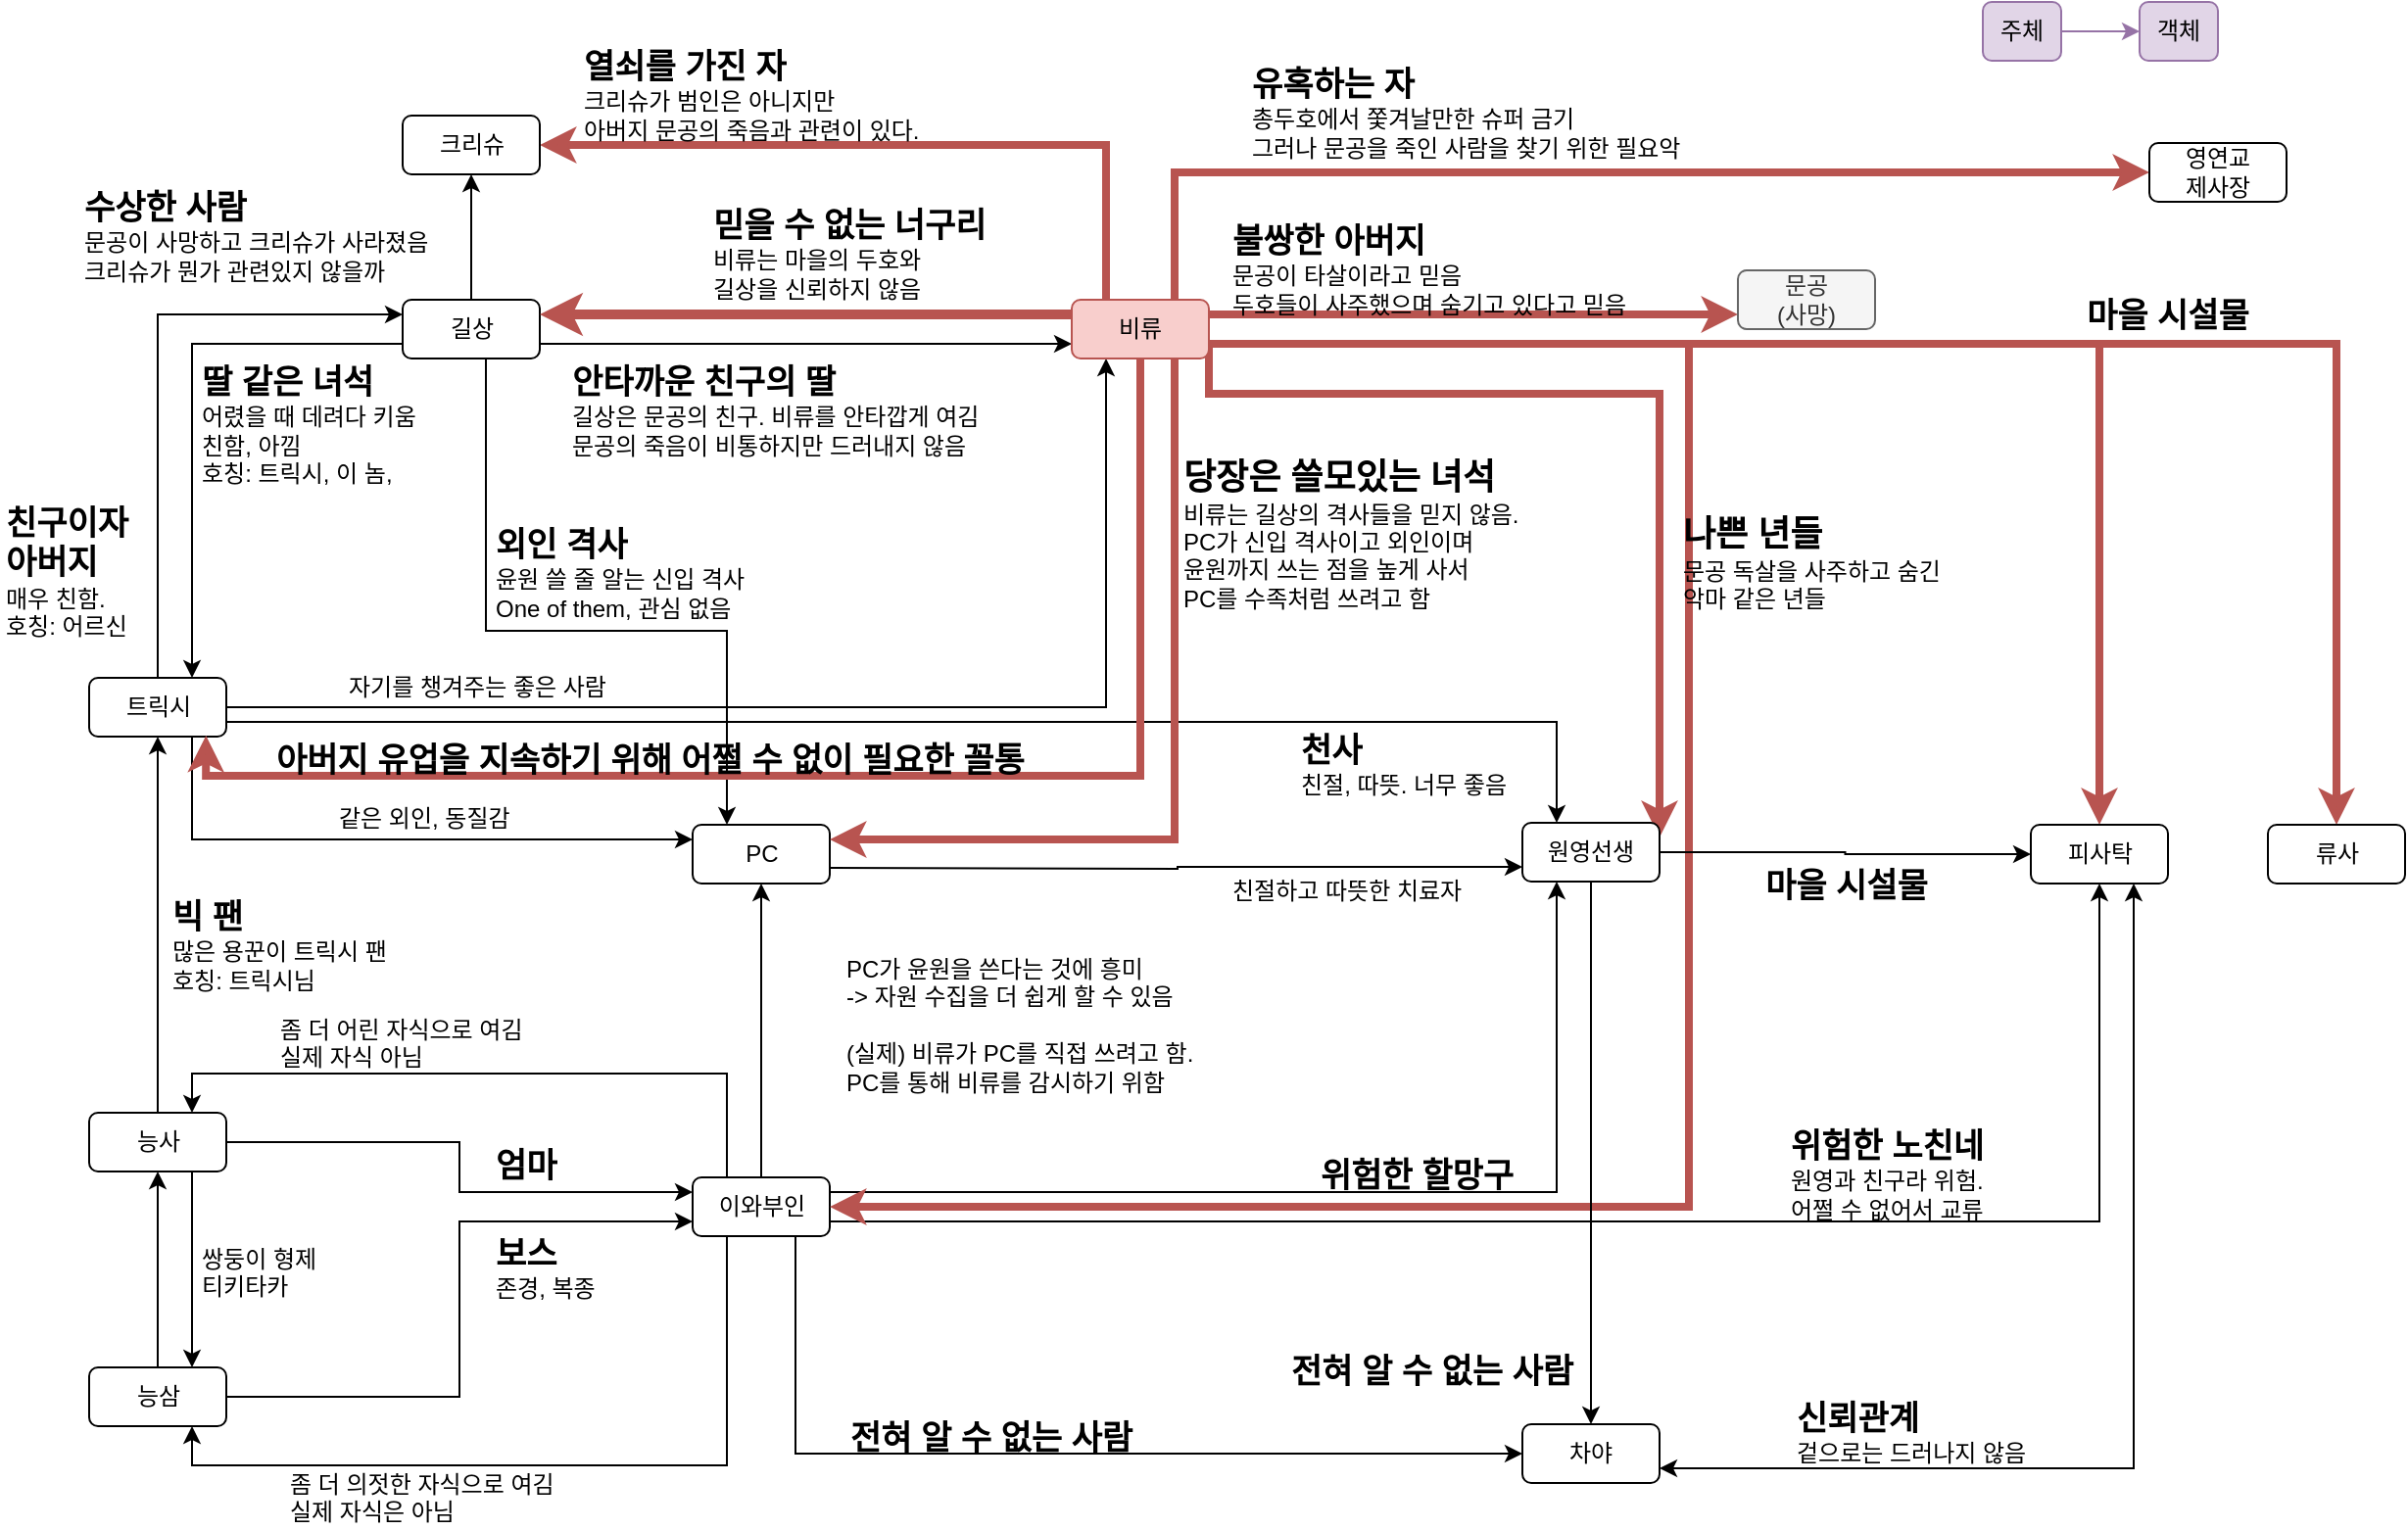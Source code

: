 <mxfile version="10.6.0" type="github"><diagram id="5sqOHkreRRUBFWNwRlSK" name="Page-1"><mxGraphModel dx="1405" dy="946" grid="1" gridSize="10" guides="1" tooltips="1" connect="1" arrows="1" fold="1" page="1" pageScale="1" pageWidth="1169" pageHeight="827" math="0" shadow="0"><root><mxCell id="0"/><mxCell id="1" parent="0"/><mxCell id="yZCwrsXj3De1I0MbqvRj-1" style="edgeStyle=orthogonalEdgeStyle;rounded=0;orthogonalLoop=1;jettySize=auto;html=1;exitX=0.75;exitY=1;exitDx=0;exitDy=0;entryX=0;entryY=0.25;entryDx=0;entryDy=0;" parent="1" source="yZCwrsXj3De1I0MbqvRj-5" target="yZCwrsXj3De1I0MbqvRj-12" edge="1"><mxGeometry relative="1" as="geometry"/></mxCell><mxCell id="yZCwrsXj3De1I0MbqvRj-2" style="edgeStyle=orthogonalEdgeStyle;rounded=0;orthogonalLoop=1;jettySize=auto;html=1;exitX=1;exitY=0.75;exitDx=0;exitDy=0;entryX=0.25;entryY=0;entryDx=0;entryDy=0;strokeWidth=1;" parent="1" source="yZCwrsXj3De1I0MbqvRj-5" target="yZCwrsXj3De1I0MbqvRj-66" edge="1"><mxGeometry relative="1" as="geometry"/></mxCell><mxCell id="yZCwrsXj3De1I0MbqvRj-3" style="edgeStyle=orthogonalEdgeStyle;rounded=0;orthogonalLoop=1;jettySize=auto;html=1;exitX=1;exitY=0.5;exitDx=0;exitDy=0;entryX=0.25;entryY=1;entryDx=0;entryDy=0;strokeWidth=1;" parent="1" source="yZCwrsXj3De1I0MbqvRj-5" target="yZCwrsXj3De1I0MbqvRj-40" edge="1"><mxGeometry relative="1" as="geometry"><mxPoint x="541.5" y="193" as="targetPoint"/></mxGeometry></mxCell><mxCell id="yZCwrsXj3De1I0MbqvRj-4" style="edgeStyle=orthogonalEdgeStyle;rounded=0;orthogonalLoop=1;jettySize=auto;html=1;exitX=0.5;exitY=0;exitDx=0;exitDy=0;entryX=0;entryY=0.25;entryDx=0;entryDy=0;strokeWidth=1;" parent="1" source="yZCwrsXj3De1I0MbqvRj-5" target="yZCwrsXj3De1I0MbqvRj-10" edge="1"><mxGeometry relative="1" as="geometry"/></mxCell><mxCell id="yZCwrsXj3De1I0MbqvRj-5" value="트릭시&lt;br&gt;" style="rounded=1;whiteSpace=wrap;html=1;" parent="1" vertex="1"><mxGeometry x="63.5" y="355" width="70" height="30" as="geometry"/></mxCell><mxCell id="yZCwrsXj3De1I0MbqvRj-6" style="edgeStyle=orthogonalEdgeStyle;rounded=0;orthogonalLoop=1;jettySize=auto;html=1;exitX=0.25;exitY=1;exitDx=0;exitDy=0;entryX=0.25;entryY=0;entryDx=0;entryDy=0;strokeWidth=1;" parent="1" source="yZCwrsXj3De1I0MbqvRj-10" target="yZCwrsXj3De1I0MbqvRj-12" edge="1"><mxGeometry relative="1" as="geometry"><Array as="points"><mxPoint x="266" y="331"/><mxPoint x="389" y="331"/></Array></mxGeometry></mxCell><mxCell id="yZCwrsXj3De1I0MbqvRj-7" style="edgeStyle=orthogonalEdgeStyle;rounded=0;orthogonalLoop=1;jettySize=auto;html=1;exitX=1;exitY=0.75;exitDx=0;exitDy=0;entryX=0;entryY=0.75;entryDx=0;entryDy=0;strokeWidth=1;fillColor=#f8cecc;strokeColor=#000000;" parent="1" source="yZCwrsXj3De1I0MbqvRj-10" target="yZCwrsXj3De1I0MbqvRj-40" edge="1"><mxGeometry relative="1" as="geometry"/></mxCell><mxCell id="yZCwrsXj3De1I0MbqvRj-8" style="edgeStyle=orthogonalEdgeStyle;rounded=0;orthogonalLoop=1;jettySize=auto;html=1;exitX=0;exitY=0.75;exitDx=0;exitDy=0;entryX=0.75;entryY=0;entryDx=0;entryDy=0;strokeWidth=1;" parent="1" source="yZCwrsXj3De1I0MbqvRj-10" target="yZCwrsXj3De1I0MbqvRj-5" edge="1"><mxGeometry relative="1" as="geometry"/></mxCell><mxCell id="yZCwrsXj3De1I0MbqvRj-9" style="edgeStyle=orthogonalEdgeStyle;rounded=0;orthogonalLoop=1;jettySize=auto;html=1;exitX=0.5;exitY=0;exitDx=0;exitDy=0;strokeWidth=1;" parent="1" source="yZCwrsXj3De1I0MbqvRj-10" target="yZCwrsXj3De1I0MbqvRj-43" edge="1"><mxGeometry relative="1" as="geometry"/></mxCell><mxCell id="yZCwrsXj3De1I0MbqvRj-10" value="길상&lt;br&gt;" style="rounded=1;whiteSpace=wrap;html=1;" parent="1" vertex="1"><mxGeometry x="223.5" y="162" width="70" height="30" as="geometry"/></mxCell><mxCell id="yZCwrsXj3De1I0MbqvRj-11" style="edgeStyle=orthogonalEdgeStyle;rounded=0;orthogonalLoop=1;jettySize=auto;html=1;entryX=0;entryY=0.75;entryDx=0;entryDy=0;strokeWidth=1;" parent="1" target="yZCwrsXj3De1I0MbqvRj-66" edge="1"><mxGeometry relative="1" as="geometry"><mxPoint x="442" y="452" as="sourcePoint"/></mxGeometry></mxCell><mxCell id="yZCwrsXj3De1I0MbqvRj-12" value="PC&lt;br&gt;" style="rounded=1;whiteSpace=wrap;html=1;" parent="1" vertex="1"><mxGeometry x="371.5" y="430" width="70" height="30" as="geometry"/></mxCell><mxCell id="yZCwrsXj3De1I0MbqvRj-13" style="edgeStyle=orthogonalEdgeStyle;rounded=0;orthogonalLoop=1;jettySize=auto;html=1;exitX=0.5;exitY=0;exitDx=0;exitDy=0;entryX=0.5;entryY=1;entryDx=0;entryDy=0;strokeWidth=1;" parent="1" source="yZCwrsXj3De1I0MbqvRj-15" target="yZCwrsXj3De1I0MbqvRj-19" edge="1"><mxGeometry relative="1" as="geometry"/></mxCell><mxCell id="yZCwrsXj3De1I0MbqvRj-14" style="edgeStyle=orthogonalEdgeStyle;rounded=0;orthogonalLoop=1;jettySize=auto;html=1;exitX=1;exitY=0.5;exitDx=0;exitDy=0;entryX=0;entryY=0.75;entryDx=0;entryDy=0;strokeWidth=1;" parent="1" source="yZCwrsXj3De1I0MbqvRj-15" target="yZCwrsXj3De1I0MbqvRj-26" edge="1"><mxGeometry relative="1" as="geometry"/></mxCell><mxCell id="yZCwrsXj3De1I0MbqvRj-15" value="능삼&lt;br&gt;" style="rounded=1;whiteSpace=wrap;html=1;" parent="1" vertex="1"><mxGeometry x="63.5" y="707" width="70" height="30" as="geometry"/></mxCell><mxCell id="yZCwrsXj3De1I0MbqvRj-16" style="edgeStyle=orthogonalEdgeStyle;rounded=0;orthogonalLoop=1;jettySize=auto;html=1;exitX=0.5;exitY=0;exitDx=0;exitDy=0;strokeWidth=1;entryX=0.5;entryY=1;entryDx=0;entryDy=0;" parent="1" source="yZCwrsXj3De1I0MbqvRj-19" target="yZCwrsXj3De1I0MbqvRj-5" edge="1"><mxGeometry relative="1" as="geometry"><mxPoint x="153.5" y="387" as="targetPoint"/><Array as="points"><mxPoint x="99" y="460"/><mxPoint x="99" y="460"/></Array></mxGeometry></mxCell><mxCell id="yZCwrsXj3De1I0MbqvRj-17" style="edgeStyle=orthogonalEdgeStyle;rounded=0;orthogonalLoop=1;jettySize=auto;html=1;exitX=0.75;exitY=1;exitDx=0;exitDy=0;entryX=0.75;entryY=0;entryDx=0;entryDy=0;strokeWidth=1;" parent="1" source="yZCwrsXj3De1I0MbqvRj-19" target="yZCwrsXj3De1I0MbqvRj-15" edge="1"><mxGeometry relative="1" as="geometry"/></mxCell><mxCell id="yZCwrsXj3De1I0MbqvRj-18" style="edgeStyle=orthogonalEdgeStyle;rounded=0;orthogonalLoop=1;jettySize=auto;html=1;exitX=1;exitY=0.5;exitDx=0;exitDy=0;entryX=0;entryY=0.25;entryDx=0;entryDy=0;strokeWidth=1;" parent="1" source="yZCwrsXj3De1I0MbqvRj-19" target="yZCwrsXj3De1I0MbqvRj-26" edge="1"><mxGeometry relative="1" as="geometry"/></mxCell><mxCell id="yZCwrsXj3De1I0MbqvRj-19" value="능사&lt;br&gt;" style="rounded=1;whiteSpace=wrap;html=1;" parent="1" vertex="1"><mxGeometry x="63.5" y="577" width="70" height="30" as="geometry"/></mxCell><mxCell id="yZCwrsXj3De1I0MbqvRj-20" style="edgeStyle=orthogonalEdgeStyle;rounded=0;orthogonalLoop=1;jettySize=auto;html=1;exitX=0.25;exitY=1;exitDx=0;exitDy=0;entryX=0.75;entryY=1;entryDx=0;entryDy=0;strokeWidth=1;" parent="1" source="yZCwrsXj3De1I0MbqvRj-26" target="yZCwrsXj3De1I0MbqvRj-15" edge="1"><mxGeometry relative="1" as="geometry"/></mxCell><mxCell id="yZCwrsXj3De1I0MbqvRj-21" style="edgeStyle=orthogonalEdgeStyle;rounded=0;orthogonalLoop=1;jettySize=auto;html=1;exitX=0.25;exitY=0;exitDx=0;exitDy=0;entryX=0.75;entryY=0;entryDx=0;entryDy=0;strokeWidth=1;" parent="1" source="yZCwrsXj3De1I0MbqvRj-26" target="yZCwrsXj3De1I0MbqvRj-19" edge="1"><mxGeometry relative="1" as="geometry"/></mxCell><mxCell id="yZCwrsXj3De1I0MbqvRj-22" style="edgeStyle=orthogonalEdgeStyle;rounded=0;orthogonalLoop=1;jettySize=auto;html=1;exitX=1;exitY=0.25;exitDx=0;exitDy=0;entryX=0.25;entryY=1;entryDx=0;entryDy=0;strokeWidth=1;" parent="1" source="yZCwrsXj3De1I0MbqvRj-26" target="yZCwrsXj3De1I0MbqvRj-66" edge="1"><mxGeometry relative="1" as="geometry"/></mxCell><mxCell id="yZCwrsXj3De1I0MbqvRj-23" style="edgeStyle=orthogonalEdgeStyle;rounded=0;orthogonalLoop=1;jettySize=auto;html=1;exitX=0.75;exitY=1;exitDx=0;exitDy=0;entryX=0;entryY=0.5;entryDx=0;entryDy=0;strokeWidth=1;" parent="1" source="yZCwrsXj3De1I0MbqvRj-26" target="yZCwrsXj3De1I0MbqvRj-67" edge="1"><mxGeometry relative="1" as="geometry"/></mxCell><mxCell id="yZCwrsXj3De1I0MbqvRj-24" style="edgeStyle=orthogonalEdgeStyle;rounded=0;orthogonalLoop=1;jettySize=auto;html=1;exitX=0.5;exitY=0;exitDx=0;exitDy=0;entryX=0.5;entryY=1;entryDx=0;entryDy=0;strokeWidth=1;" parent="1" source="yZCwrsXj3De1I0MbqvRj-26" target="yZCwrsXj3De1I0MbqvRj-12" edge="1"><mxGeometry relative="1" as="geometry"/></mxCell><mxCell id="yZCwrsXj3De1I0MbqvRj-25" style="edgeStyle=orthogonalEdgeStyle;rounded=0;orthogonalLoop=1;jettySize=auto;html=1;exitX=1;exitY=0.75;exitDx=0;exitDy=0;strokeWidth=1;entryX=0.5;entryY=1;entryDx=0;entryDy=0;" parent="1" source="yZCwrsXj3De1I0MbqvRj-26" target="yZCwrsXj3De1I0MbqvRj-62" edge="1"><mxGeometry relative="1" as="geometry"><mxPoint x="1010" y="460" as="targetPoint"/><Array as="points"><mxPoint x="1089" y="633"/></Array></mxGeometry></mxCell><mxCell id="yZCwrsXj3De1I0MbqvRj-26" value="이와부인&lt;br&gt;" style="rounded=1;whiteSpace=wrap;html=1;rotation=0;" parent="1" vertex="1"><mxGeometry x="371.5" y="610" width="70" height="30" as="geometry"/></mxCell><mxCell id="yZCwrsXj3De1I0MbqvRj-27" value="" style="group" parent="1" vertex="1" connectable="0"><mxGeometry x="448" y="494" width="220" height="70" as="geometry"/></mxCell><mxCell id="yZCwrsXj3De1I0MbqvRj-28" value="" style="group" parent="yZCwrsXj3De1I0MbqvRj-27" vertex="1" connectable="0"><mxGeometry width="220" height="70" as="geometry"/></mxCell><mxCell id="yZCwrsXj3De1I0MbqvRj-29" value="PC가 윤원을 쓴다는 것에 흥미&lt;br&gt;-&amp;gt; 자원 수집을 더 쉽게 할 수 있음&lt;br&gt;&lt;br&gt;(실제) 비류가 PC를 직접 쓰려고 함.&lt;br&gt;PC를 통해 비류를 감시하기 위함&lt;br&gt;" style="text;html=1;resizable=0;points=[];autosize=1;align=left;verticalAlign=top;spacingTop=-4;" parent="yZCwrsXj3De1I0MbqvRj-28" vertex="1"><mxGeometry width="200" height="70" as="geometry"/></mxCell><mxCell id="yZCwrsXj3De1I0MbqvRj-30" style="edgeStyle=orthogonalEdgeStyle;rounded=0;orthogonalLoop=1;jettySize=auto;html=1;exitX=0.75;exitY=1;exitDx=0;exitDy=0;entryX=1;entryY=0.25;entryDx=0;entryDy=0;strokeWidth=4;fillColor=#f8cecc;strokeColor=#b85450;" parent="1" source="yZCwrsXj3De1I0MbqvRj-40" target="yZCwrsXj3De1I0MbqvRj-12" edge="1"><mxGeometry relative="1" as="geometry"/></mxCell><mxCell id="yZCwrsXj3De1I0MbqvRj-31" style="edgeStyle=orthogonalEdgeStyle;rounded=0;orthogonalLoop=1;jettySize=auto;html=1;exitX=0.25;exitY=0;exitDx=0;exitDy=0;entryX=1;entryY=0.5;entryDx=0;entryDy=0;strokeWidth=4;fillColor=#f8cecc;strokeColor=#b85450;" parent="1" source="yZCwrsXj3De1I0MbqvRj-40" target="yZCwrsXj3De1I0MbqvRj-43" edge="1"><mxGeometry relative="1" as="geometry"><mxPoint x="541.5" y="163" as="sourcePoint"/></mxGeometry></mxCell><mxCell id="yZCwrsXj3De1I0MbqvRj-32" style="edgeStyle=orthogonalEdgeStyle;rounded=0;orthogonalLoop=1;jettySize=auto;html=1;exitX=0.75;exitY=0;exitDx=0;exitDy=0;entryX=0;entryY=0.5;entryDx=0;entryDy=0;strokeWidth=4;fillColor=#f8cecc;strokeColor=#b85450;" parent="1" source="yZCwrsXj3De1I0MbqvRj-40" target="yZCwrsXj3De1I0MbqvRj-68" edge="1"><mxGeometry relative="1" as="geometry"/></mxCell><mxCell id="yZCwrsXj3De1I0MbqvRj-33" style="edgeStyle=orthogonalEdgeStyle;rounded=0;orthogonalLoop=1;jettySize=auto;html=1;exitX=1;exitY=0.75;exitDx=0;exitDy=0;entryX=0.5;entryY=0;entryDx=0;entryDy=0;strokeWidth=4;fillColor=#f8cecc;strokeColor=#b85450;" parent="1" source="yZCwrsXj3De1I0MbqvRj-40" target="yZCwrsXj3De1I0MbqvRj-62" edge="1"><mxGeometry relative="1" as="geometry"/></mxCell><mxCell id="yZCwrsXj3De1I0MbqvRj-34" style="edgeStyle=orthogonalEdgeStyle;rounded=0;orthogonalLoop=1;jettySize=auto;html=1;exitX=1;exitY=0.75;exitDx=0;exitDy=0;entryX=0.5;entryY=0;entryDx=0;entryDy=0;strokeWidth=4;fillColor=#f8cecc;strokeColor=#b85450;" parent="1" source="yZCwrsXj3De1I0MbqvRj-40" target="yZCwrsXj3De1I0MbqvRj-63" edge="1"><mxGeometry relative="1" as="geometry"/></mxCell><mxCell id="yZCwrsXj3De1I0MbqvRj-35" style="edgeStyle=orthogonalEdgeStyle;rounded=0;orthogonalLoop=1;jettySize=auto;html=1;exitX=1;exitY=0.25;exitDx=0;exitDy=0;entryX=0;entryY=0.75;entryDx=0;entryDy=0;strokeWidth=4;fillColor=#f8cecc;strokeColor=#b85450;" parent="1" source="yZCwrsXj3De1I0MbqvRj-40" target="yZCwrsXj3De1I0MbqvRj-45" edge="1"><mxGeometry relative="1" as="geometry"/></mxCell><mxCell id="yZCwrsXj3De1I0MbqvRj-36" style="edgeStyle=orthogonalEdgeStyle;rounded=0;orthogonalLoop=1;jettySize=auto;html=1;exitX=0.5;exitY=1;exitDx=0;exitDy=0;entryX=0.852;entryY=0.983;entryDx=0;entryDy=0;entryPerimeter=0;strokeWidth=4;fillColor=#f8cecc;strokeColor=#b85450;" parent="1" source="yZCwrsXj3De1I0MbqvRj-40" target="yZCwrsXj3De1I0MbqvRj-5" edge="1"><mxGeometry relative="1" as="geometry"><mxPoint x="558.5" y="193" as="sourcePoint"/></mxGeometry></mxCell><mxCell id="yZCwrsXj3De1I0MbqvRj-37" style="edgeStyle=orthogonalEdgeStyle;rounded=0;orthogonalLoop=1;jettySize=auto;html=1;exitX=0;exitY=0.25;exitDx=0;exitDy=0;entryX=1;entryY=0.25;entryDx=0;entryDy=0;strokeWidth=5;fillColor=#f8cecc;strokeColor=#b85450;" parent="1" source="yZCwrsXj3De1I0MbqvRj-40" target="yZCwrsXj3De1I0MbqvRj-10" edge="1"><mxGeometry relative="1" as="geometry"/></mxCell><mxCell id="yZCwrsXj3De1I0MbqvRj-38" style="edgeStyle=orthogonalEdgeStyle;rounded=0;orthogonalLoop=1;jettySize=auto;html=1;exitX=1;exitY=0.75;exitDx=0;exitDy=0;entryX=1;entryY=0.25;entryDx=0;entryDy=0;strokeWidth=4;fillColor=#f8cecc;strokeColor=#b85450;" parent="1" source="yZCwrsXj3De1I0MbqvRj-40" target="yZCwrsXj3De1I0MbqvRj-66" edge="1"><mxGeometry relative="1" as="geometry"><Array as="points"><mxPoint x="635" y="210"/><mxPoint x="865" y="210"/></Array></mxGeometry></mxCell><mxCell id="yZCwrsXj3De1I0MbqvRj-39" style="edgeStyle=orthogonalEdgeStyle;rounded=0;orthogonalLoop=1;jettySize=auto;html=1;exitX=1;exitY=0.75;exitDx=0;exitDy=0;entryX=1;entryY=0.5;entryDx=0;entryDy=0;strokeWidth=4;fillColor=#f8cecc;strokeColor=#b85450;" parent="1" source="yZCwrsXj3De1I0MbqvRj-40" target="yZCwrsXj3De1I0MbqvRj-26" edge="1"><mxGeometry relative="1" as="geometry"><Array as="points"><mxPoint x="635" y="184"/><mxPoint x="880" y="184"/><mxPoint x="880" y="625"/></Array></mxGeometry></mxCell><mxCell id="yZCwrsXj3De1I0MbqvRj-40" value="비류" style="rounded=1;whiteSpace=wrap;html=1;fillColor=#f8cecc;strokeColor=#b85450;" parent="1" vertex="1"><mxGeometry x="565" y="162" width="70" height="30" as="geometry"/></mxCell><mxCell id="yZCwrsXj3De1I0MbqvRj-41" value="&lt;b&gt;&lt;font style=&quot;font-size: 17px&quot;&gt;딸 같은 녀석&lt;/font&gt;&lt;br&gt;&lt;/b&gt;어렸을 때 데려다 키움&lt;br&gt;친함, 아낌&lt;br&gt;호칭: 트릭시, 이 놈,&amp;nbsp;&lt;br&gt;" style="text;html=1;resizable=0;points=[];autosize=1;align=left;verticalAlign=top;spacingTop=-4;" parent="1" vertex="1"><mxGeometry x="118.5" y="192" width="130" height="60" as="geometry"/></mxCell><mxCell id="yZCwrsXj3De1I0MbqvRj-42" value="&lt;b&gt;&lt;font style=&quot;font-size: 17px&quot;&gt;친구이자&lt;br&gt;아버지&lt;/font&gt;&lt;/b&gt;&lt;br&gt;매우 친함.&lt;br&gt;호칭: 어르신&lt;br&gt;" style="text;html=1;resizable=0;points=[];autosize=1;align=left;verticalAlign=top;spacingTop=-4;" parent="1" vertex="1"><mxGeometry x="18.5" y="264" width="80" height="60" as="geometry"/></mxCell><mxCell id="yZCwrsXj3De1I0MbqvRj-43" value="크리슈&lt;br&gt;" style="rounded=1;whiteSpace=wrap;html=1;" parent="1" vertex="1"><mxGeometry x="223.5" y="68" width="70" height="30" as="geometry"/></mxCell><mxCell id="yZCwrsXj3De1I0MbqvRj-44" value="&lt;b&gt;&lt;font style=&quot;font-size: 17px&quot;&gt;수상한 사람&lt;/font&gt;&lt;/b&gt;&lt;br&gt;문공이 사망하고 크리슈가 사라졌음&lt;br&gt;크리슈가 뭔가 관련있지 않을까&lt;br&gt;" style="text;html=1;resizable=0;points=[];autosize=1;align=left;verticalAlign=top;spacingTop=-4;" parent="1" vertex="1"><mxGeometry x="58.5" y="103" width="210" height="40" as="geometry"/></mxCell><mxCell id="yZCwrsXj3De1I0MbqvRj-45" value="문공&lt;br&gt;(사망)&lt;br&gt;" style="rounded=1;whiteSpace=wrap;html=1;fillColor=#f5f5f5;strokeColor=#666666;fontColor=#333333;" parent="1" vertex="1"><mxGeometry x="905" y="147" width="70" height="30" as="geometry"/></mxCell><mxCell id="yZCwrsXj3De1I0MbqvRj-46" value="&lt;b&gt;&lt;font style=&quot;font-size: 18px&quot;&gt;당장은 쓸모있는 녀석&lt;/font&gt;&lt;/b&gt;&lt;br&gt;비류는 길상의 격사들을 믿지 않음.&lt;br&gt;PC가 신입 격사이고 외인이며&lt;br&gt;윤원까지 쓰는 점을 높게 사서&lt;br&gt;PC를 수족처럼 쓰려고 함&lt;br&gt;" style="text;html=1;resizable=0;points=[];autosize=1;align=left;verticalAlign=top;spacingTop=-4;" parent="1" vertex="1"><mxGeometry x="620" y="240" width="200" height="70" as="geometry"/></mxCell><mxCell id="yZCwrsXj3De1I0MbqvRj-47" value="&lt;b&gt;&lt;font style=&quot;font-size: 17px&quot;&gt;불쌍한 아버지&lt;/font&gt;&lt;/b&gt;&lt;br&gt;문공이 타살이라고 믿음&lt;br&gt;두호들이 사주했으며 숨기고 있다고 믿음&lt;br&gt;" style="text;html=1;resizable=0;points=[];autosize=1;align=left;verticalAlign=top;spacingTop=-4;" parent="1" vertex="1"><mxGeometry x="645" y="120" width="230" height="40" as="geometry"/></mxCell><mxCell id="yZCwrsXj3De1I0MbqvRj-48" value="&lt;b&gt;&lt;font style=&quot;font-size: 17px&quot;&gt;믿을 수 없는 너구리&lt;/font&gt;&lt;/b&gt;&lt;br&gt;비류는 마을의 두호와&lt;br&gt;길상을 신뢰하지 않음" style="text;html=1;resizable=0;points=[];autosize=1;align=left;verticalAlign=top;spacingTop=-4;" parent="1" vertex="1"><mxGeometry x="380" y="111.5" width="170" height="40" as="geometry"/></mxCell><mxCell id="yZCwrsXj3De1I0MbqvRj-49" value="&lt;b&gt;&lt;font style=&quot;font-size: 17px&quot;&gt;안타까운 친구의 딸&lt;/font&gt;&lt;/b&gt;&lt;br&gt;길상은 문공의 친구.&amp;nbsp;비류를 안타깝게 여김&lt;br&gt;문공의 죽음이 비통하지만 드러내지 않음&lt;br&gt;" style="text;html=1;resizable=0;points=[];autosize=1;align=left;verticalAlign=top;spacingTop=-4;" parent="1" vertex="1"><mxGeometry x="308" y="192" width="240" height="40" as="geometry"/></mxCell><mxCell id="yZCwrsXj3De1I0MbqvRj-50" value="&lt;b&gt;&lt;font style=&quot;font-size: 17px&quot;&gt;열쇠를 가진 자&lt;/font&gt;&lt;/b&gt;&lt;br&gt;크리슈가 범인은 아니지만&lt;br&gt;아버지 문공의 죽음과 관련이 있다.&lt;br&gt;" style="text;html=1;resizable=0;points=[];autosize=1;align=left;verticalAlign=top;spacingTop=-4;" parent="1" vertex="1"><mxGeometry x="313.5" y="31" width="200" height="40" as="geometry"/></mxCell><mxCell id="yZCwrsXj3De1I0MbqvRj-51" value="" style="endArrow=classic;html=1;strokeWidth=1;entryX=0;entryY=0.5;entryDx=0;entryDy=0;exitX=1;exitY=0.5;exitDx=0;exitDy=0;fillColor=#e1d5e7;strokeColor=#9673a6;" parent="1" source="yZCwrsXj3De1I0MbqvRj-52" target="yZCwrsXj3De1I0MbqvRj-53" edge="1"><mxGeometry width="50" height="50" relative="1" as="geometry"><mxPoint x="1030" y="-20.5" as="sourcePoint"/><mxPoint x="1090" y="-20.5" as="targetPoint"/></mxGeometry></mxCell><mxCell id="yZCwrsXj3De1I0MbqvRj-52" value="주체" style="rounded=1;whiteSpace=wrap;html=1;fillColor=#e1d5e7;strokeColor=#9673a6;" parent="1" vertex="1"><mxGeometry x="1030" y="10" width="40" height="30" as="geometry"/></mxCell><mxCell id="yZCwrsXj3De1I0MbqvRj-53" value="객체" style="rounded=1;whiteSpace=wrap;html=1;fillColor=#e1d5e7;strokeColor=#9673a6;" parent="1" vertex="1"><mxGeometry x="1110" y="10" width="40" height="30" as="geometry"/></mxCell><mxCell id="yZCwrsXj3De1I0MbqvRj-54" value="같은 외인, 동질감" style="text;html=1;resizable=0;points=[];autosize=1;align=left;verticalAlign=top;spacingTop=-4;" parent="1" vertex="1"><mxGeometry x="188.5" y="417" width="110" height="20" as="geometry"/></mxCell><mxCell id="yZCwrsXj3De1I0MbqvRj-55" value="&lt;b&gt;&lt;font style=&quot;font-size: 17px&quot;&gt;외인 격사&lt;/font&gt;&lt;/b&gt;&lt;br&gt;윤원 쓸 줄 알는 신입 격사&lt;br&gt;One of them,&amp;nbsp;관심 없음&lt;br&gt;" style="text;html=1;resizable=0;points=[];autosize=1;align=left;verticalAlign=top;spacingTop=-4;" parent="1" vertex="1"><mxGeometry x="268.5" y="275" width="150" height="40" as="geometry"/></mxCell><mxCell id="yZCwrsXj3De1I0MbqvRj-56" value="&lt;b&gt;&lt;font style=&quot;font-size: 17px&quot;&gt;빅 팬&lt;/font&gt;&lt;/b&gt;&lt;br&gt;많은 용꾼이 트릭시 팬&lt;br&gt;호칭: 트릭시님&lt;br&gt;" style="text;html=1;resizable=0;points=[];autosize=1;align=left;verticalAlign=top;spacingTop=-4;" parent="1" vertex="1"><mxGeometry x="103.5" y="465" width="130" height="40" as="geometry"/></mxCell><mxCell id="yZCwrsXj3De1I0MbqvRj-57" value="쌍둥이 형제&lt;br&gt;티키타카&lt;br&gt;" style="text;html=1;resizable=0;points=[];autosize=1;align=left;verticalAlign=top;spacingTop=-4;" parent="1" vertex="1"><mxGeometry x="118.5" y="642" width="80" height="30" as="geometry"/></mxCell><mxCell id="yZCwrsXj3De1I0MbqvRj-58" value="&lt;b&gt;&lt;font style=&quot;font-size: 17px&quot;&gt;엄마&lt;/font&gt;&lt;/b&gt;" style="text;html=1;resizable=0;points=[];autosize=1;align=left;verticalAlign=top;spacingTop=-4;" parent="1" vertex="1"><mxGeometry x="268.5" y="592" width="50" height="20" as="geometry"/></mxCell><mxCell id="yZCwrsXj3De1I0MbqvRj-59" value="&lt;b&gt;&lt;font style=&quot;font-size: 17px&quot;&gt;보스&lt;/font&gt;&lt;/b&gt;&lt;br&gt;존경, 복종" style="text;html=1;resizable=0;points=[];autosize=1;align=left;verticalAlign=top;spacingTop=-4;" parent="1" vertex="1"><mxGeometry x="268.5" y="637" width="70" height="30" as="geometry"/></mxCell><mxCell id="yZCwrsXj3De1I0MbqvRj-60" value="좀 더 의젓한 자식으로 여김&lt;br&gt;실제 자식은 아님&lt;br&gt;" style="text;html=1;resizable=0;points=[];autosize=1;align=left;verticalAlign=top;spacingTop=-4;" parent="1" vertex="1"><mxGeometry x="163.5" y="757" width="160" height="30" as="geometry"/></mxCell><mxCell id="yZCwrsXj3De1I0MbqvRj-61" value="좀 더 어린 자식으로 여김&lt;br&gt;실제 자식 아님&lt;br&gt;" style="text;html=1;resizable=0;points=[];autosize=1;align=left;verticalAlign=top;spacingTop=-4;" parent="1" vertex="1"><mxGeometry x="158.5" y="525" width="150" height="30" as="geometry"/></mxCell><mxCell id="yZCwrsXj3De1I0MbqvRj-62" value="피사탁&lt;br&gt;" style="rounded=1;whiteSpace=wrap;html=1;rotation=0;" parent="1" vertex="1"><mxGeometry x="1054.5" y="430" width="70" height="30" as="geometry"/></mxCell><mxCell id="yZCwrsXj3De1I0MbqvRj-63" value="류사&lt;br&gt;" style="rounded=1;whiteSpace=wrap;html=1;rotation=0;" parent="1" vertex="1"><mxGeometry x="1175.5" y="430" width="70" height="30" as="geometry"/></mxCell><mxCell id="yZCwrsXj3De1I0MbqvRj-64" style="edgeStyle=orthogonalEdgeStyle;rounded=0;orthogonalLoop=1;jettySize=auto;html=1;exitX=0.5;exitY=1;exitDx=0;exitDy=0;entryX=0.5;entryY=0;entryDx=0;entryDy=0;strokeWidth=1;" parent="1" source="yZCwrsXj3De1I0MbqvRj-66" target="yZCwrsXj3De1I0MbqvRj-67" edge="1"><mxGeometry relative="1" as="geometry"/></mxCell><mxCell id="yZCwrsXj3De1I0MbqvRj-65" style="edgeStyle=orthogonalEdgeStyle;rounded=0;orthogonalLoop=1;jettySize=auto;html=1;exitX=1;exitY=0.5;exitDx=0;exitDy=0;entryX=0;entryY=0.5;entryDx=0;entryDy=0;strokeWidth=1;" parent="1" source="yZCwrsXj3De1I0MbqvRj-66" target="yZCwrsXj3De1I0MbqvRj-62" edge="1"><mxGeometry relative="1" as="geometry"><mxPoint x="916.206" y="443.588" as="sourcePoint"/></mxGeometry></mxCell><mxCell id="yZCwrsXj3De1I0MbqvRj-66" value="원영선생&lt;br&gt;" style="rounded=1;whiteSpace=wrap;html=1;rotation=0;" parent="1" vertex="1"><mxGeometry x="795" y="429" width="70" height="30" as="geometry"/></mxCell><mxCell id="FLC8g16_o_khTY2cSND9-5" style="edgeStyle=orthogonalEdgeStyle;rounded=0;orthogonalLoop=1;jettySize=auto;html=1;exitX=1;exitY=0.75;exitDx=0;exitDy=0;entryX=0.75;entryY=1;entryDx=0;entryDy=0;startArrow=classic;startFill=1;" edge="1" parent="1" source="yZCwrsXj3De1I0MbqvRj-67" target="yZCwrsXj3De1I0MbqvRj-62"><mxGeometry relative="1" as="geometry"/></mxCell><mxCell id="yZCwrsXj3De1I0MbqvRj-67" value="차야&lt;br&gt;" style="rounded=1;whiteSpace=wrap;html=1;rotation=0;" parent="1" vertex="1"><mxGeometry x="795" y="736" width="70" height="30" as="geometry"/></mxCell><mxCell id="yZCwrsXj3De1I0MbqvRj-68" value="영연교&lt;br&gt;제사장&lt;br&gt;" style="rounded=1;whiteSpace=wrap;html=1;rotation=0;" parent="1" vertex="1"><mxGeometry x="1115" y="82" width="70" height="30" as="geometry"/></mxCell><mxCell id="yZCwrsXj3De1I0MbqvRj-69" value="&lt;b&gt;&lt;font style=&quot;font-size: 17px&quot;&gt;유혹하는 자&lt;/font&gt;&lt;/b&gt;&lt;br&gt;총두호에서 쫓겨날만한 슈퍼 금기&lt;br&gt;그러나 문공을 죽인 사람을 찾기 위한 필요악&lt;br&gt;" style="text;html=1;resizable=0;points=[];autosize=1;align=left;verticalAlign=top;spacingTop=-4;" parent="1" vertex="1"><mxGeometry x="655" y="40" width="250" height="40" as="geometry"/></mxCell><mxCell id="yZCwrsXj3De1I0MbqvRj-70" value="친절하고 따뜻한 치료자" style="text;html=1;resizable=0;points=[];autosize=1;align=left;verticalAlign=top;spacingTop=-4;" parent="1" vertex="1"><mxGeometry x="645" y="454" width="140" height="20" as="geometry"/></mxCell><mxCell id="yZCwrsXj3De1I0MbqvRj-71" value="&lt;b&gt;&lt;font style=&quot;font-size: 17px&quot;&gt;천사&lt;/font&gt;&lt;/b&gt;&lt;br&gt;친절, 따뜻. 너무 좋음" style="text;html=1;resizable=0;points=[];autosize=1;align=left;verticalAlign=top;spacingTop=-4;" parent="1" vertex="1"><mxGeometry x="680" y="380" width="130" height="30" as="geometry"/></mxCell><mxCell id="yZCwrsXj3De1I0MbqvRj-72" value="&lt;b&gt;&lt;font style=&quot;font-size: 17px&quot;&gt;위험한 할망구&lt;/font&gt;&lt;/b&gt;" style="text;html=1;resizable=0;points=[];autosize=1;align=left;verticalAlign=top;spacingTop=-4;" parent="1" vertex="1"><mxGeometry x="690" y="597" width="120" height="20" as="geometry"/></mxCell><mxCell id="yZCwrsXj3De1I0MbqvRj-73" value="&lt;font style=&quot;font-size: 17px&quot;&gt;전혀 알 수 없는 사람&lt;/font&gt;" style="text;html=1;resizable=0;points=[];autosize=1;align=left;verticalAlign=top;spacingTop=-4;fontStyle=1" parent="1" vertex="1"><mxGeometry x="675" y="697" width="170" height="20" as="geometry"/></mxCell><mxCell id="yZCwrsXj3De1I0MbqvRj-74" value="&lt;font style=&quot;font-size: 17px&quot;&gt;전혀 알 수 없는 사람&lt;/font&gt;" style="text;html=1;resizable=0;points=[];autosize=1;align=left;verticalAlign=top;spacingTop=-4;fontStyle=1" parent="1" vertex="1"><mxGeometry x="450" y="731" width="170" height="20" as="geometry"/></mxCell><mxCell id="yZCwrsXj3De1I0MbqvRj-75" value="&lt;font style=&quot;font-size: 17px&quot;&gt;&lt;b&gt;마을 시설물&lt;/b&gt;&lt;/font&gt;" style="text;html=1;resizable=0;points=[];autosize=1;align=left;verticalAlign=top;spacingTop=-4;" parent="1" vertex="1"><mxGeometry x="1080.5" y="158" width="110" height="20" as="geometry"/></mxCell><mxCell id="yZCwrsXj3De1I0MbqvRj-76" value="&lt;span style=&quot;font-size: 17px&quot;&gt;&lt;b&gt;마을 시설물&lt;/b&gt;&lt;/span&gt;" style="text;html=1;resizable=0;points=[];autosize=1;align=left;verticalAlign=top;spacingTop=-4;" parent="1" vertex="1"><mxGeometry x="916.5" y="449" width="110" height="20" as="geometry"/></mxCell><mxCell id="yZCwrsXj3De1I0MbqvRj-77" value="&lt;b&gt;&lt;font style=&quot;font-size: 17px&quot;&gt;위험한 노친네&lt;/font&gt;&lt;/b&gt;&lt;br&gt;원영과 친구라 위험.&lt;br&gt;어쩔 수 없어서 교류&lt;br&gt;" style="text;html=1;resizable=0;points=[];autosize=1;align=left;verticalAlign=top;spacingTop=-4;" parent="1" vertex="1"><mxGeometry x="930" y="582" width="120" height="40" as="geometry"/></mxCell><mxCell id="yZCwrsXj3De1I0MbqvRj-78" value="자기를 챙겨주는 좋은 사람" style="text;html=1;resizable=0;points=[];autosize=1;align=left;verticalAlign=top;spacingTop=-4;" parent="1" vertex="1"><mxGeometry x="193.5" y="350" width="160" height="20" as="geometry"/></mxCell><mxCell id="yZCwrsXj3De1I0MbqvRj-79" value="&lt;font style=&quot;font-size: 17px&quot;&gt;아버지 유업을 지속하기 위해 어쩔 수 없이 필요한 꼴통&lt;/font&gt;" style="text;html=1;resizable=0;points=[];autosize=1;align=left;verticalAlign=top;spacingTop=-4;fontStyle=1" parent="1" vertex="1"><mxGeometry x="156.5" y="385" width="430" height="20" as="geometry"/></mxCell><mxCell id="yZCwrsXj3De1I0MbqvRj-80" value="&lt;span style=&quot;font-size: 18px&quot;&gt;&lt;b&gt;나쁜 년들&lt;br&gt;&lt;/b&gt;&lt;/span&gt;문공 독살을 사주하고 숨긴&lt;br&gt;악마 같은 년들&lt;br&gt;" style="text;html=1;resizable=0;points=[];autosize=1;align=left;verticalAlign=top;spacingTop=-4;" parent="1" vertex="1"><mxGeometry x="875" y="269" width="160" height="50" as="geometry"/></mxCell><mxCell id="FLC8g16_o_khTY2cSND9-6" value="&lt;span style=&quot;font-size: 17px&quot;&gt;&lt;b&gt;신뢰관계&lt;br&gt;&lt;/b&gt;&lt;/span&gt;겉으로는 드러나지 않음&lt;br&gt;" style="text;html=1;resizable=0;points=[];autosize=1;align=left;verticalAlign=top;spacingTop=-4;" vertex="1" parent="1"><mxGeometry x="932.5" y="721" width="140" height="30" as="geometry"/></mxCell></root></mxGraphModel></diagram></mxfile>